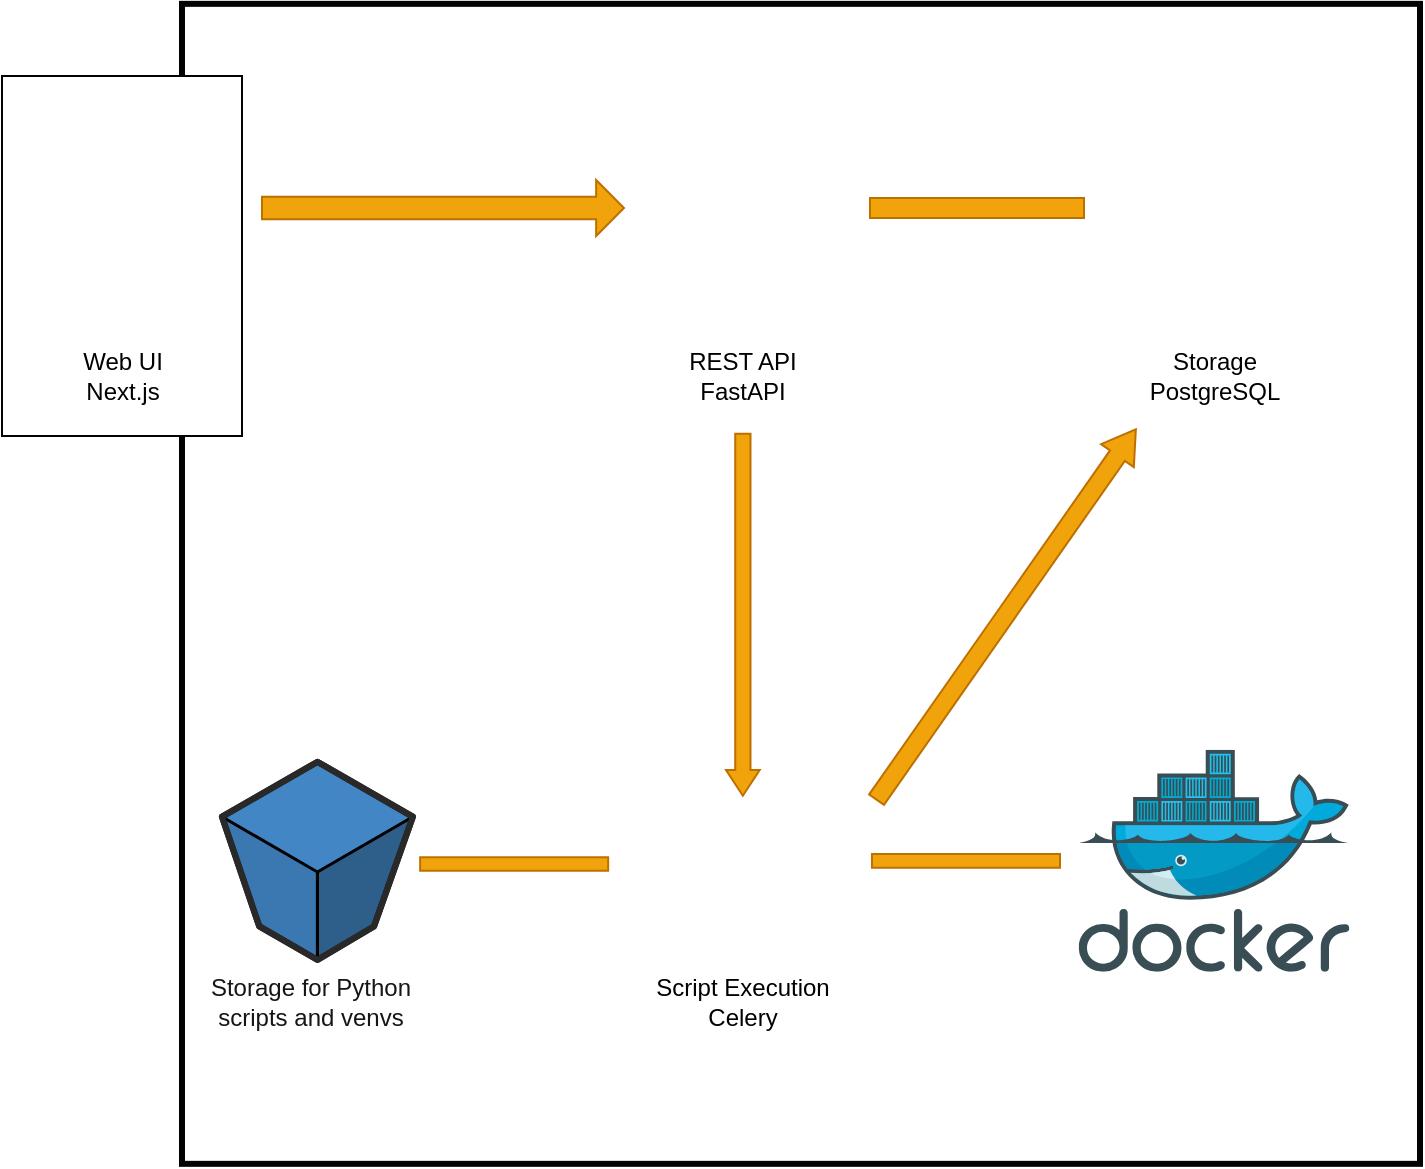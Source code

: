 <mxfile>
    <diagram id="Ivo3L8sJV_vKgc87Jo6E" name="Page-1">
        <mxGraphModel dx="1683" dy="682" grid="0" gridSize="10" guides="1" tooltips="1" connect="1" arrows="1" fold="1" page="0" pageScale="1" pageWidth="827" pageHeight="3000" background="#ffffff" math="0" shadow="0">
            <root>
                <mxCell id="0"/>
                <mxCell id="1" parent="0"/>
                <UserObject label="" link="https://cdn.try.direct/files/8400033b-cf2e-4fc4-ac91-45cadee082ed.svg" id="26">
                    <mxCell style="rounded=0;whiteSpace=wrap;html=1;fillStyle=auto;fillColor=none;strokeWidth=3;strokeColor=#030303;" parent="1" vertex="1">
                        <mxGeometry x="40" y="263.92" width="619" height="580" as="geometry"/>
                    </mxCell>
                </UserObject>
                <mxCell id="30" value="" style="rounded=0;whiteSpace=wrap;html=1;fillStyle=solid;fillColor=#FFFFFF;strokeColor=#030303;" parent="1" vertex="1">
                    <mxGeometry x="-50" y="300" width="120" height="180" as="geometry"/>
                </mxCell>
                <mxCell id="4" value="Storage for Python&lt;br&gt;scripts and venvs" style="text;html=1;align=center;verticalAlign=middle;resizable=0;points=[];autosize=1;strokeColor=none;fillColor=none;fontColor=#161616;" parent="1" vertex="1">
                    <mxGeometry x="45.0" y="742" width="118" height="41" as="geometry"/>
                </mxCell>
                <mxCell id="8" value="Script Execution&lt;br&gt;Celery" style="text;html=1;align=center;verticalAlign=middle;resizable=0;points=[];autosize=1;strokeColor=none;fillColor=none;fontColor=#000000;" parent="1" vertex="1">
                    <mxGeometry x="267.5" y="742" width="105" height="41" as="geometry"/>
                </mxCell>
                <mxCell id="11" value="Web UI&lt;br&gt;Next.js" style="text;html=1;align=center;verticalAlign=middle;resizable=0;points=[];autosize=1;strokeColor=none;fillColor=none;fontColor=#000000;" parent="1" vertex="1">
                    <mxGeometry x="-19" y="429" width="58" height="41" as="geometry"/>
                </mxCell>
                <mxCell id="14" value="REST API&lt;br&gt;FastAPI" style="text;html=1;align=center;verticalAlign=middle;resizable=0;points=[];autosize=1;strokeColor=none;fillColor=none;fontColor=#000000;" parent="1" vertex="1">
                    <mxGeometry x="284" y="429" width="72" height="41" as="geometry"/>
                </mxCell>
                <mxCell id="17" value="Storage&lt;br&gt;PostgreSQL" style="text;html=1;align=center;verticalAlign=middle;resizable=0;points=[];autosize=1;strokeColor=none;fillColor=none;fontColor=#000000;" parent="1" vertex="1">
                    <mxGeometry x="514.5" y="429" width="83" height="41" as="geometry"/>
                </mxCell>
                <mxCell id="31" value="" style="sketch=0;aspect=fixed;html=1;points=[];align=center;image;fontSize=12;image=img/lib/mscae/Docker.svg;fillStyle=solid;" parent="1" vertex="1">
                    <mxGeometry x="488.31" y="636.91" width="135.37" height="111" as="geometry"/>
                </mxCell>
                <mxCell id="37" value="" style="shape=singleArrow;whiteSpace=wrap;html=1;fillColor=#f0a30a;arrowWidth=0.398;arrowSize=0.077;rotation=0;strokeColor=#BD7000;fontColor=#000000;" vertex="1" parent="1">
                    <mxGeometry x="80" y="352" width="181" height="28" as="geometry"/>
                </mxCell>
                <mxCell id="41" value="" style="shape=singleArrow;whiteSpace=wrap;html=1;fillColor=#f0a30a;arrowWidth=0.453;arrowSize=0.071;rotation=-55;strokeColor=#BD7000;fontColor=#000000;" vertex="1" parent="1">
                    <mxGeometry x="339.1" y="559.25" width="226.02" height="20" as="geometry"/>
                </mxCell>
                <mxCell id="44" value="" style="shape=singleArrow;whiteSpace=wrap;html=1;fillColor=#f0a30a;arrowWidth=1;arrowSize=0;rotation=0;strokeColor=#BD7000;fontColor=#000000;strokeWidth=1;" vertex="1" parent="1">
                    <mxGeometry x="384" y="361" width="107" height="10" as="geometry"/>
                </mxCell>
                <mxCell id="16" value="" style="shape=image;verticalLabelPosition=bottom;labelBackgroundColor=default;verticalAlign=top;aspect=fixed;imageAspect=0;image=https://upload.wikimedia.org/wikipedia/commons/thumb/2/29/Postgresql_elephant.svg/1200px-Postgresql_elephant.svg.png;" parent="1" vertex="1">
                    <mxGeometry x="506.57" y="319" width="98.85" height="102" as="geometry"/>
                </mxCell>
                <mxCell id="45" value="" style="shape=singleArrow;whiteSpace=wrap;html=1;fillColor=#f0a30a;arrowWidth=0.453;arrowSize=0.071;rotation=90;strokeColor=#BD7000;fontColor=#000000;" vertex="1" parent="1">
                    <mxGeometry x="229.93" y="560.93" width="181" height="16.86" as="geometry"/>
                </mxCell>
                <mxCell id="3" value="" style="verticalLabelPosition=bottom;html=1;verticalAlign=top;strokeWidth=1;align=center;outlineConnect=0;dashed=0;outlineConnect=0;shape=mxgraph.aws3d.s3Bucket;fillColor=#4286c5;strokeColor=default;aspect=fixed;" parent="1" vertex="1">
                    <mxGeometry x="60" y="642.91" width="95.43" height="99" as="geometry"/>
                </mxCell>
                <mxCell id="5" value="" style="shape=image;verticalLabelPosition=bottom;labelBackgroundColor=default;verticalAlign=top;aspect=fixed;imageAspect=0;image=https://upload.wikimedia.org/wikipedia/commons/1/19/Celery_logo.png;clipPath=inset(28.33% 0% 27% 0%);" parent="1" vertex="1">
                    <mxGeometry x="268.22" y="669" width="112" height="50.027" as="geometry"/>
                </mxCell>
                <mxCell id="46" value="" style="shape=singleArrow;whiteSpace=wrap;html=1;fillColor=#f0a30a;arrowWidth=1;arrowSize=0;rotation=0;strokeColor=#BD7000;fontColor=#000000;strokeWidth=1;" vertex="1" parent="1">
                    <mxGeometry x="384.98" y="689" width="94.02" height="6.82" as="geometry"/>
                </mxCell>
                <mxCell id="47" value="" style="shape=singleArrow;whiteSpace=wrap;html=1;fillColor=#f0a30a;arrowWidth=1;arrowSize=0;rotation=0;strokeColor=#BD7000;fontColor=#000000;strokeWidth=1;" vertex="1" parent="1">
                    <mxGeometry x="159.07" y="690.6" width="94.02" height="6.82" as="geometry"/>
                </mxCell>
                <mxCell id="10" value="" style="shape=image;verticalLabelPosition=bottom;labelBackgroundColor=default;verticalAlign=top;aspect=fixed;imageAspect=0;image=https://www.drupal.org/files/project-images/nextjs-icon-dark-background.png;" parent="1" vertex="1">
                    <mxGeometry x="-40" y="320" width="100" height="100" as="geometry"/>
                </mxCell>
                <mxCell id="50" value="" style="shape=image;verticalLabelPosition=bottom;labelBackgroundColor=default;verticalAlign=top;aspect=fixed;imageAspect=0;image=https://cdn.try.direct/files/8400033b-cf2e-4fc4-ac91-45cadee082ed.svg;" vertex="1" parent="1">
                    <mxGeometry x="272.68" y="322.68" width="94.65" height="94.65" as="geometry"/>
                </mxCell>
            </root>
        </mxGraphModel>
    </diagram>
</mxfile>